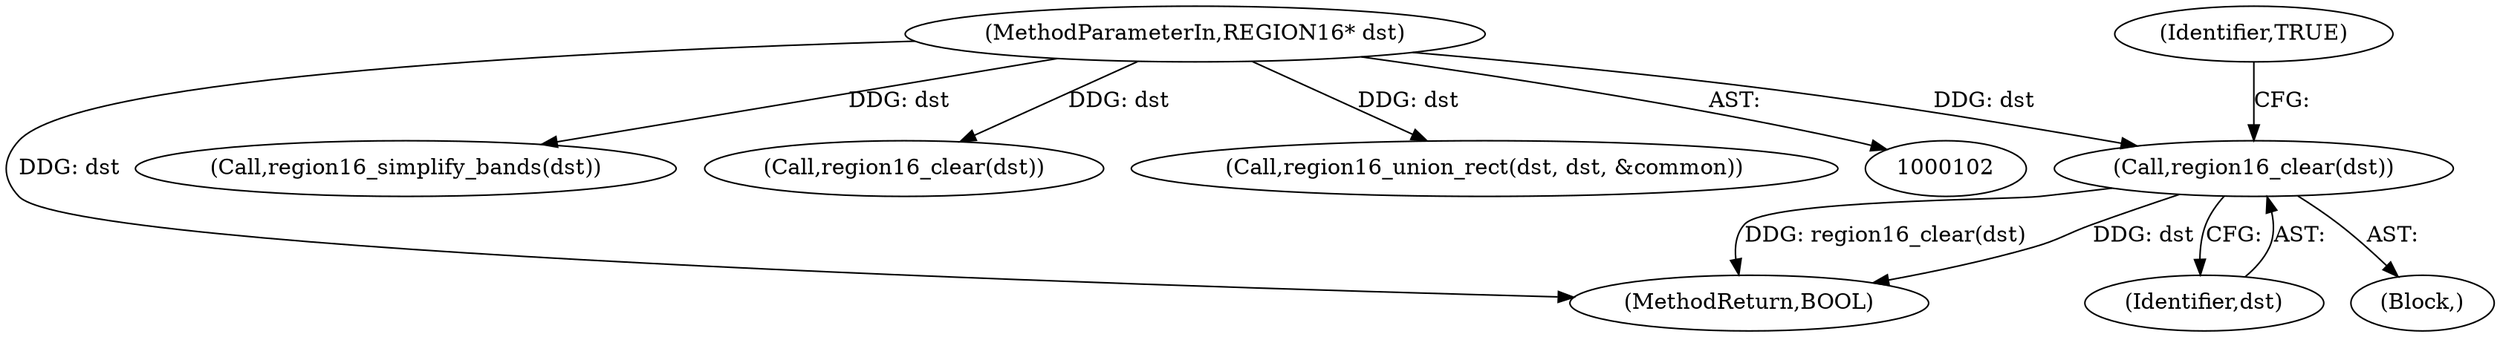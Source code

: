 digraph "0_FreeRDP_fc80ab45621bd966f70594c0b7393ec005a94007_0@pointer" {
"1000132" [label="(Call,region16_clear(dst))"];
"1000103" [label="(MethodParameterIn,REGION16* dst)"];
"1000341" [label="(MethodReturn,BOOL)"];
"1000133" [label="(Identifier,dst)"];
"1000135" [label="(Identifier,TRUE)"];
"1000132" [label="(Call,region16_clear(dst))"];
"1000339" [label="(Call,region16_simplify_bands(dst))"];
"1000103" [label="(MethodParameterIn,REGION16* dst)"];
"1000153" [label="(Call,region16_clear(dst))"];
"1000158" [label="(Call,region16_union_rect(dst, dst, &common))"];
"1000131" [label="(Block,)"];
"1000132" -> "1000131"  [label="AST: "];
"1000132" -> "1000133"  [label="CFG: "];
"1000133" -> "1000132"  [label="AST: "];
"1000135" -> "1000132"  [label="CFG: "];
"1000132" -> "1000341"  [label="DDG: dst"];
"1000132" -> "1000341"  [label="DDG: region16_clear(dst)"];
"1000103" -> "1000132"  [label="DDG: dst"];
"1000103" -> "1000102"  [label="AST: "];
"1000103" -> "1000341"  [label="DDG: dst"];
"1000103" -> "1000153"  [label="DDG: dst"];
"1000103" -> "1000158"  [label="DDG: dst"];
"1000103" -> "1000339"  [label="DDG: dst"];
}
